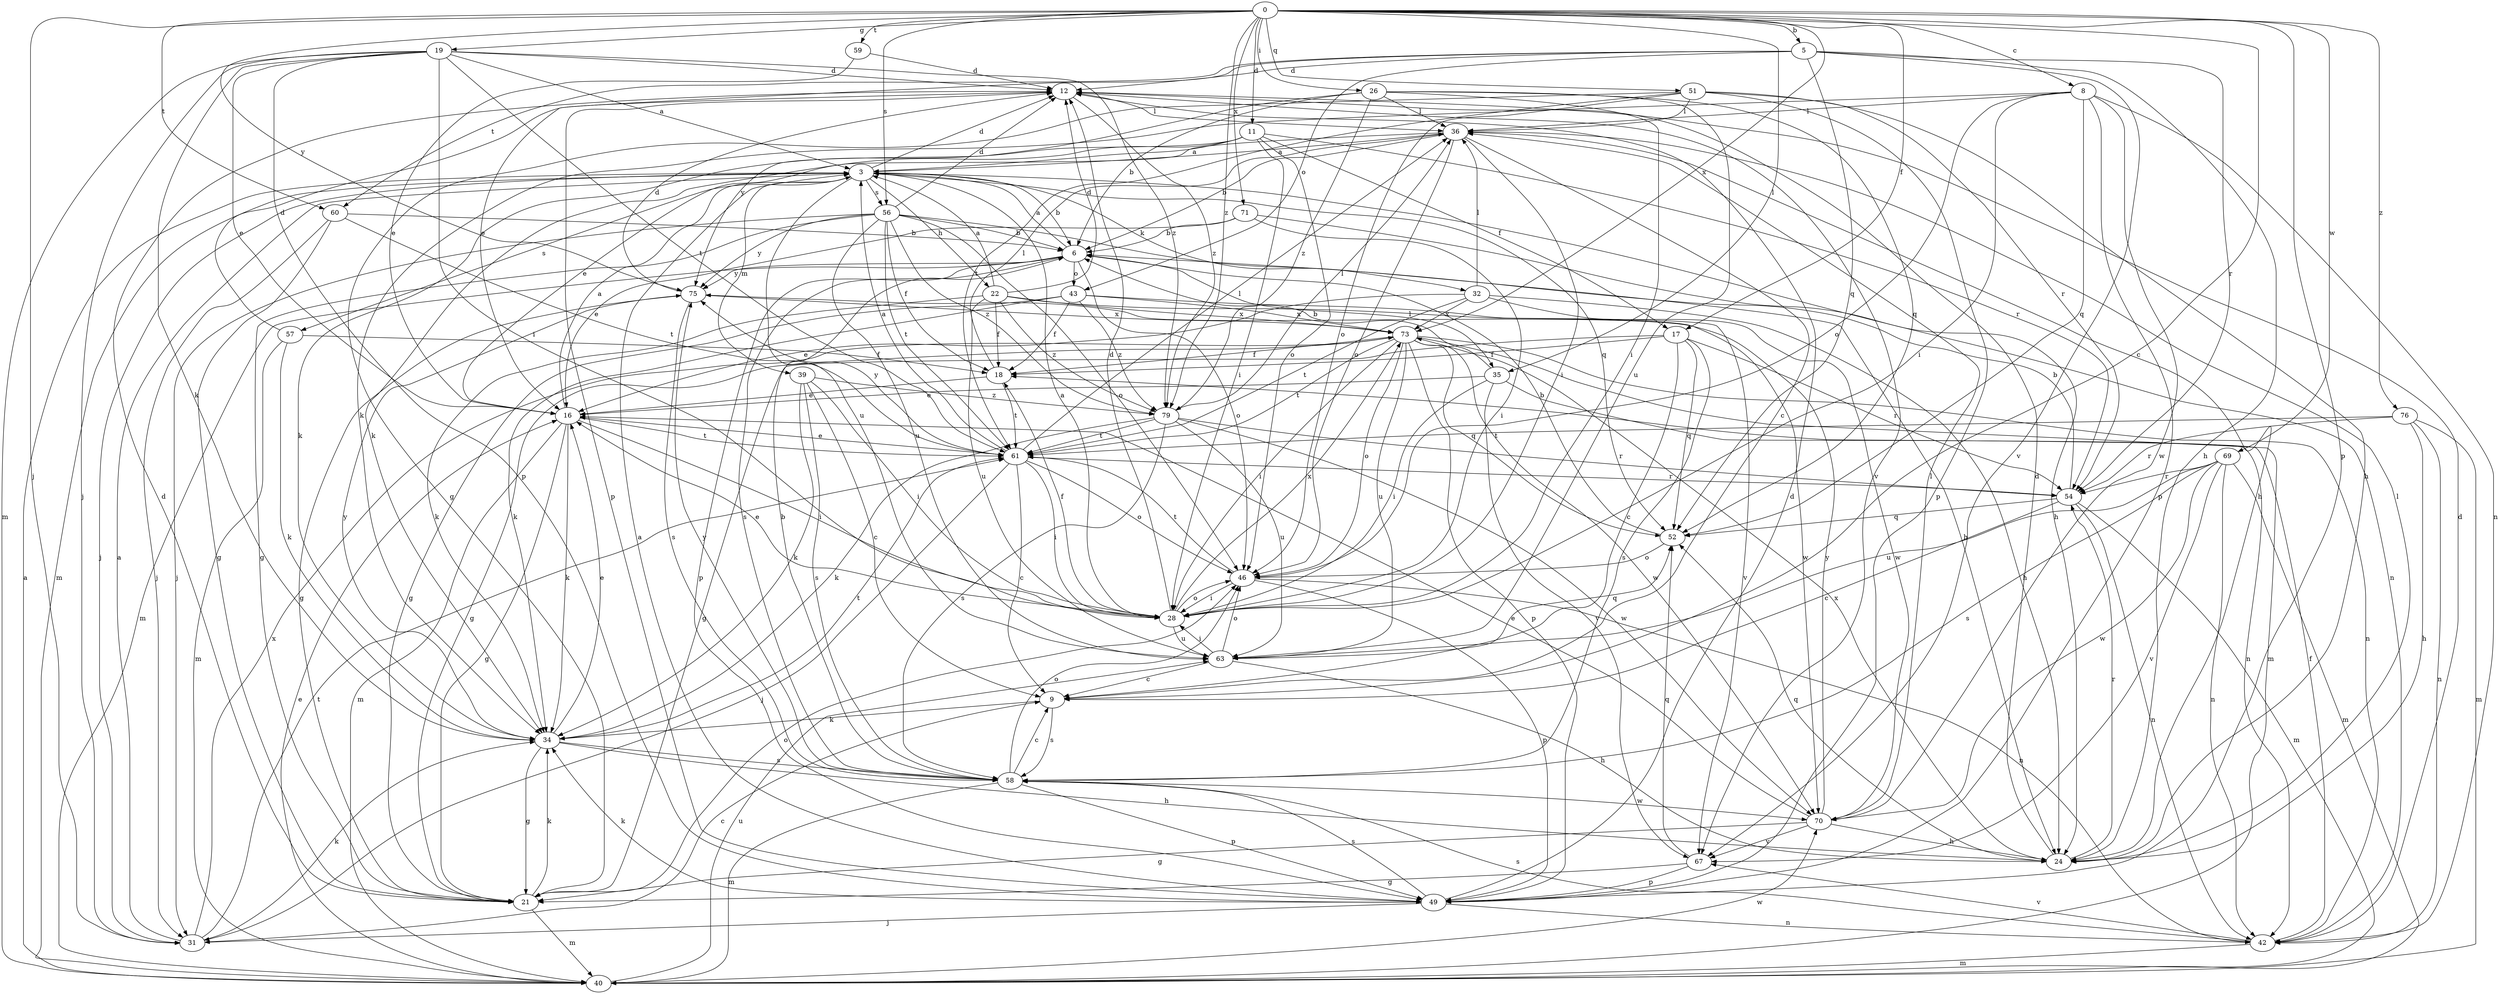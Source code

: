 strict digraph  {
0;
3;
5;
6;
8;
9;
11;
12;
16;
17;
18;
19;
21;
22;
24;
26;
28;
31;
32;
34;
35;
36;
39;
40;
42;
43;
46;
49;
51;
52;
54;
56;
57;
58;
59;
60;
61;
63;
67;
69;
70;
71;
73;
75;
76;
79;
0 -> 5  [label=b];
0 -> 8  [label=c];
0 -> 9  [label=c];
0 -> 11  [label=d];
0 -> 17  [label=f];
0 -> 19  [label=g];
0 -> 26  [label=i];
0 -> 31  [label=j];
0 -> 35  [label=l];
0 -> 49  [label=p];
0 -> 51  [label=q];
0 -> 56  [label=s];
0 -> 59  [label=t];
0 -> 60  [label=t];
0 -> 69  [label=w];
0 -> 71  [label=x];
0 -> 73  [label=x];
0 -> 75  [label=y];
0 -> 76  [label=z];
0 -> 79  [label=z];
3 -> 6  [label=b];
3 -> 12  [label=d];
3 -> 22  [label=h];
3 -> 24  [label=h];
3 -> 31  [label=j];
3 -> 32  [label=k];
3 -> 39  [label=m];
3 -> 40  [label=m];
3 -> 52  [label=q];
3 -> 56  [label=s];
3 -> 57  [label=s];
3 -> 63  [label=u];
5 -> 12  [label=d];
5 -> 16  [label=e];
5 -> 24  [label=h];
5 -> 43  [label=o];
5 -> 52  [label=q];
5 -> 54  [label=r];
5 -> 60  [label=t];
5 -> 67  [label=v];
6 -> 3  [label=a];
6 -> 35  [label=l];
6 -> 40  [label=m];
6 -> 43  [label=o];
6 -> 46  [label=o];
6 -> 49  [label=p];
6 -> 58  [label=s];
6 -> 75  [label=y];
8 -> 28  [label=i];
8 -> 34  [label=k];
8 -> 36  [label=l];
8 -> 42  [label=n];
8 -> 46  [label=o];
8 -> 49  [label=p];
8 -> 52  [label=q];
8 -> 70  [label=w];
9 -> 34  [label=k];
9 -> 58  [label=s];
11 -> 3  [label=a];
11 -> 16  [label=e];
11 -> 17  [label=f];
11 -> 28  [label=i];
11 -> 34  [label=k];
11 -> 46  [label=o];
11 -> 54  [label=r];
12 -> 36  [label=l];
12 -> 49  [label=p];
12 -> 67  [label=v];
12 -> 79  [label=z];
16 -> 3  [label=a];
16 -> 21  [label=g];
16 -> 28  [label=i];
16 -> 34  [label=k];
16 -> 40  [label=m];
16 -> 61  [label=t];
17 -> 9  [label=c];
17 -> 18  [label=f];
17 -> 21  [label=g];
17 -> 52  [label=q];
17 -> 54  [label=r];
17 -> 58  [label=s];
18 -> 16  [label=e];
18 -> 36  [label=l];
18 -> 61  [label=t];
19 -> 3  [label=a];
19 -> 12  [label=d];
19 -> 16  [label=e];
19 -> 28  [label=i];
19 -> 31  [label=j];
19 -> 34  [label=k];
19 -> 40  [label=m];
19 -> 49  [label=p];
19 -> 61  [label=t];
19 -> 79  [label=z];
21 -> 12  [label=d];
21 -> 34  [label=k];
21 -> 40  [label=m];
21 -> 46  [label=o];
22 -> 3  [label=a];
22 -> 12  [label=d];
22 -> 18  [label=f];
22 -> 34  [label=k];
22 -> 63  [label=u];
22 -> 70  [label=w];
22 -> 73  [label=x];
22 -> 79  [label=z];
24 -> 12  [label=d];
24 -> 36  [label=l];
24 -> 52  [label=q];
24 -> 54  [label=r];
24 -> 73  [label=x];
26 -> 6  [label=b];
26 -> 28  [label=i];
26 -> 36  [label=l];
26 -> 52  [label=q];
26 -> 63  [label=u];
26 -> 75  [label=y];
26 -> 79  [label=z];
28 -> 3  [label=a];
28 -> 12  [label=d];
28 -> 16  [label=e];
28 -> 18  [label=f];
28 -> 46  [label=o];
28 -> 63  [label=u];
28 -> 73  [label=x];
31 -> 3  [label=a];
31 -> 9  [label=c];
31 -> 34  [label=k];
31 -> 61  [label=t];
31 -> 73  [label=x];
32 -> 16  [label=e];
32 -> 24  [label=h];
32 -> 36  [label=l];
32 -> 61  [label=t];
32 -> 70  [label=w];
32 -> 73  [label=x];
34 -> 16  [label=e];
34 -> 21  [label=g];
34 -> 24  [label=h];
34 -> 58  [label=s];
34 -> 61  [label=t];
34 -> 75  [label=y];
35 -> 6  [label=b];
35 -> 16  [label=e];
35 -> 28  [label=i];
35 -> 42  [label=n];
35 -> 67  [label=v];
36 -> 3  [label=a];
36 -> 6  [label=b];
36 -> 9  [label=c];
36 -> 24  [label=h];
36 -> 28  [label=i];
36 -> 34  [label=k];
36 -> 46  [label=o];
39 -> 9  [label=c];
39 -> 28  [label=i];
39 -> 34  [label=k];
39 -> 58  [label=s];
39 -> 79  [label=z];
40 -> 3  [label=a];
40 -> 16  [label=e];
40 -> 63  [label=u];
40 -> 70  [label=w];
42 -> 12  [label=d];
42 -> 18  [label=f];
42 -> 40  [label=m];
42 -> 58  [label=s];
42 -> 67  [label=v];
43 -> 18  [label=f];
43 -> 21  [label=g];
43 -> 34  [label=k];
43 -> 67  [label=v];
43 -> 73  [label=x];
43 -> 79  [label=z];
46 -> 28  [label=i];
46 -> 42  [label=n];
46 -> 49  [label=p];
46 -> 61  [label=t];
49 -> 3  [label=a];
49 -> 12  [label=d];
49 -> 31  [label=j];
49 -> 34  [label=k];
49 -> 42  [label=n];
49 -> 58  [label=s];
51 -> 21  [label=g];
51 -> 24  [label=h];
51 -> 36  [label=l];
51 -> 46  [label=o];
51 -> 49  [label=p];
51 -> 54  [label=r];
51 -> 61  [label=t];
52 -> 6  [label=b];
52 -> 46  [label=o];
54 -> 6  [label=b];
54 -> 9  [label=c];
54 -> 40  [label=m];
54 -> 42  [label=n];
54 -> 52  [label=q];
56 -> 6  [label=b];
56 -> 12  [label=d];
56 -> 18  [label=f];
56 -> 21  [label=g];
56 -> 24  [label=h];
56 -> 31  [label=j];
56 -> 46  [label=o];
56 -> 61  [label=t];
56 -> 63  [label=u];
56 -> 75  [label=y];
56 -> 79  [label=z];
57 -> 12  [label=d];
57 -> 18  [label=f];
57 -> 34  [label=k];
57 -> 40  [label=m];
58 -> 6  [label=b];
58 -> 9  [label=c];
58 -> 40  [label=m];
58 -> 46  [label=o];
58 -> 49  [label=p];
58 -> 70  [label=w];
58 -> 75  [label=y];
59 -> 12  [label=d];
59 -> 16  [label=e];
60 -> 6  [label=b];
60 -> 21  [label=g];
60 -> 31  [label=j];
60 -> 61  [label=t];
61 -> 3  [label=a];
61 -> 9  [label=c];
61 -> 16  [label=e];
61 -> 28  [label=i];
61 -> 31  [label=j];
61 -> 36  [label=l];
61 -> 46  [label=o];
61 -> 54  [label=r];
61 -> 75  [label=y];
63 -> 9  [label=c];
63 -> 24  [label=h];
63 -> 28  [label=i];
63 -> 46  [label=o];
63 -> 52  [label=q];
67 -> 21  [label=g];
67 -> 49  [label=p];
67 -> 52  [label=q];
69 -> 40  [label=m];
69 -> 42  [label=n];
69 -> 54  [label=r];
69 -> 58  [label=s];
69 -> 63  [label=u];
69 -> 67  [label=v];
69 -> 70  [label=w];
70 -> 16  [label=e];
70 -> 21  [label=g];
70 -> 24  [label=h];
70 -> 36  [label=l];
70 -> 67  [label=v];
70 -> 75  [label=y];
71 -> 6  [label=b];
71 -> 16  [label=e];
71 -> 28  [label=i];
71 -> 42  [label=n];
73 -> 18  [label=f];
73 -> 21  [label=g];
73 -> 28  [label=i];
73 -> 40  [label=m];
73 -> 42  [label=n];
73 -> 46  [label=o];
73 -> 49  [label=p];
73 -> 52  [label=q];
73 -> 61  [label=t];
73 -> 63  [label=u];
73 -> 70  [label=w];
75 -> 12  [label=d];
75 -> 21  [label=g];
75 -> 58  [label=s];
75 -> 73  [label=x];
76 -> 24  [label=h];
76 -> 40  [label=m];
76 -> 42  [label=n];
76 -> 54  [label=r];
76 -> 61  [label=t];
79 -> 34  [label=k];
79 -> 36  [label=l];
79 -> 54  [label=r];
79 -> 58  [label=s];
79 -> 61  [label=t];
79 -> 63  [label=u];
79 -> 70  [label=w];
}
